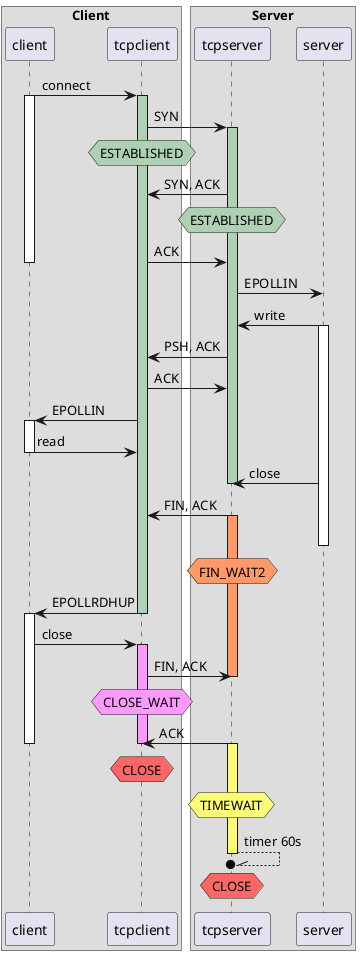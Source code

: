 @startuml
box "Client"
	participant client
	participant tcpclient
end box
box "Server"
	participant tcpserver
	participant server
end box
client -> tcpclient : connect
activate client
activate tcpclient #ADD1B2
tcpclient -> tcpserver : SYN

hnote over tcpclient #ADD1B2 : ESTABLISHED 

activate tcpserver  #ADD1B2
tcpserver -> tcpclient : SYN, ACK
hnote over tcpserver #ADD1B2 : ESTABLISHED
tcpclient -> tcpserver : ACK
deactivate client
tcpserver -> server : EPOLLIN
server -> tcpserver : write
activate server
tcpserver -> tcpclient : PSH, ACK
tcpclient -> tcpserver : ACK
tcpclient -> client : EPOLLIN
activate client
client -> tcpclient : read
deactivate client

server -> tcpserver : close
deactivate tcpserver

tcpserver -> tcpclient : FIN, ACK

activate tcpserver 	#FF9966
hnote over tcpserver #FF9966 : FIN_WAIT2

deactivate server

tcpclient -> client : EPOLLRDHUP
deactivate tcpclient
activate client
client -> tcpclient : close


activate tcpclient #FF99FF
tcpclient ->tcpserver : FIN, ACK
hnote over tcpclient #FF99FF : CLOSE_WAIT


deactivate tcpserver
tcpserver -> tcpclient : ACK

deactivate tcpclient
deactivate client
hnote over tcpclient #FF6666 : CLOSE
activate tcpserver 	#FBFB77
hnote over tcpserver #FBFB77: TIMEWAIT
tcpserver --\\o tcpserver : timer 60s

deactivate tcpserver
hnote over tcpserver #FF6666 : CLOSE

@enduml